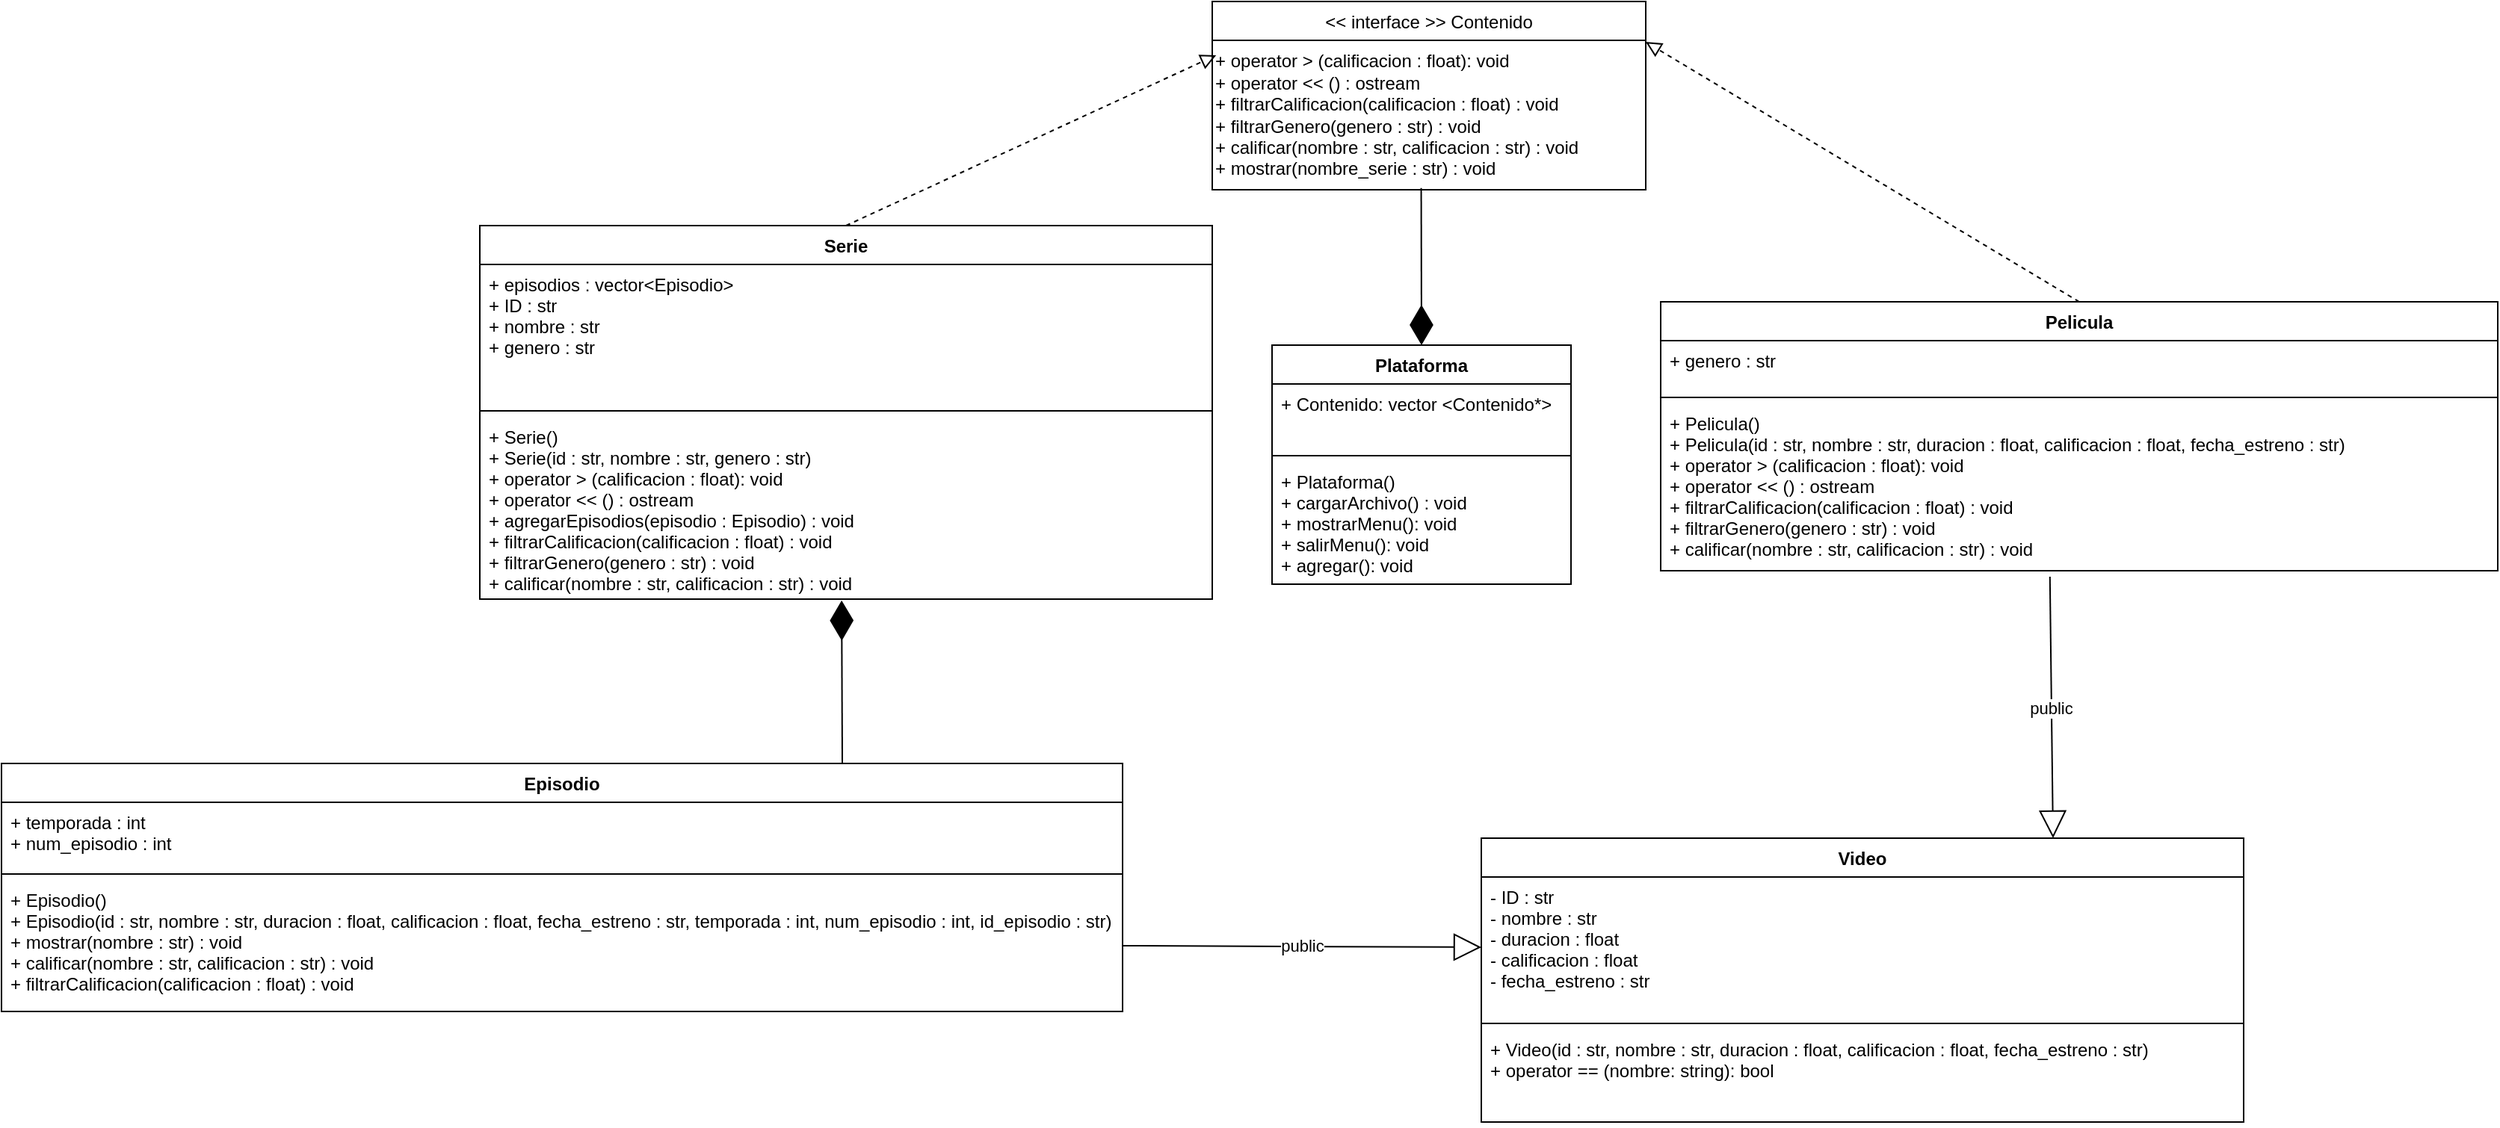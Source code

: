 <mxfile>
    <diagram id="ppowS1fELqJ7Noe-GLXV" name="Página-1">
        <mxGraphModel dx="1751" dy="209" grid="1" gridSize="10" guides="1" tooltips="1" connect="1" arrows="1" fold="1" page="0" pageScale="1" pageWidth="850" pageHeight="1100" math="0" shadow="0">
            <root>
                <mxCell id="0"/>
                <mxCell id="1" parent="0"/>
                <mxCell id="6" value="" style="endArrow=diamondThin;endFill=1;endSize=24;html=1;exitX=0.75;exitY=0;exitDx=0;exitDy=0;entryX=0.494;entryY=1.007;entryDx=0;entryDy=0;entryPerimeter=0;" parent="1" source="46" target="44" edge="1">
                    <mxGeometry width="160" relative="1" as="geometry">
                        <mxPoint x="165" y="433" as="sourcePoint"/>
                        <mxPoint x="165" y="370.0" as="targetPoint"/>
                    </mxGeometry>
                </mxCell>
                <mxCell id="13" value="public" style="endArrow=block;endSize=16;endFill=0;html=1;entryX=0.75;entryY=0;entryDx=0;entryDy=0;exitX=0.465;exitY=1.036;exitDx=0;exitDy=0;exitPerimeter=0;" parent="1" source="53" target="37" edge="1">
                    <mxGeometry width="160" relative="1" as="geometry">
                        <mxPoint x="740" y="360" as="sourcePoint"/>
                        <mxPoint x="530" y="500" as="targetPoint"/>
                    </mxGeometry>
                </mxCell>
                <mxCell id="14" value="public" style="endArrow=block;endSize=16;endFill=0;html=1;exitX=1;exitY=0.5;exitDx=0;exitDy=0;entryX=0;entryY=0.5;entryDx=0;entryDy=0;" parent="1" source="49" target="38" edge="1">
                    <mxGeometry width="160" relative="1" as="geometry">
                        <mxPoint x="235" y="508" as="sourcePoint"/>
                        <mxPoint x="410" y="570" as="targetPoint"/>
                    </mxGeometry>
                </mxCell>
                <mxCell id="17" value="&lt;&lt; interface &gt;&gt; Contenido" style="swimlane;fontStyle=0;childLayout=stackLayout;horizontal=1;startSize=26;fillColor=none;horizontalStack=0;resizeParent=1;resizeParentMax=0;resizeLast=0;collapsible=1;marginBottom=0;" parent="1" vertex="1">
                    <mxGeometry x="310" y="20" width="290" height="126" as="geometry"/>
                </mxCell>
                <mxCell id="18" value="+ operator &amp;gt; (calificacion : float): void&lt;br&gt;+ operator &amp;lt;&amp;lt; () : ostream&lt;br&gt;+ filtrarCalificacion(calificacion : float) : void&lt;br&gt;+ filtrarGenero(genero : str) : void&lt;br&gt;+ calificar(nombre : str,&amp;nbsp;calificacion : str) : void&lt;br&gt;+ mostrar(nombre_serie : str) : void" style="text;html=1;align=left;verticalAlign=middle;resizable=0;points=[];autosize=1;strokeColor=none;fillColor=none;" parent="17" vertex="1">
                    <mxGeometry y="26" width="290" height="100" as="geometry"/>
                </mxCell>
                <mxCell id="19" value="" style="endArrow=diamondThin;endFill=1;endSize=24;html=1;exitX=0.482;exitY=0.989;exitDx=0;exitDy=0;exitPerimeter=0;entryX=0.5;entryY=0;entryDx=0;entryDy=0;" parent="1" source="18" target="33" edge="1">
                    <mxGeometry width="160" relative="1" as="geometry">
                        <mxPoint x="270" y="311.459" as="sourcePoint"/>
                        <mxPoint x="430" y="210" as="targetPoint"/>
                    </mxGeometry>
                </mxCell>
                <mxCell id="21" value="" style="endArrow=block;startArrow=none;endFill=0;startFill=0;endSize=8;html=1;verticalAlign=bottom;dashed=1;labelBackgroundColor=none;exitX=0.5;exitY=0;exitDx=0;exitDy=0;entryX=0.009;entryY=0.1;entryDx=0;entryDy=0;entryPerimeter=0;" parent="1" source="41" target="18" edge="1">
                    <mxGeometry width="160" relative="1" as="geometry">
                        <mxPoint x="165" y="210" as="sourcePoint"/>
                        <mxPoint x="670" y="310" as="targetPoint"/>
                    </mxGeometry>
                </mxCell>
                <mxCell id="22" value="" style="endArrow=block;startArrow=none;endFill=0;startFill=0;endSize=8;html=1;verticalAlign=bottom;dashed=1;labelBackgroundColor=none;exitX=0.5;exitY=0;exitDx=0;exitDy=0;entryX=1;entryY=0.011;entryDx=0;entryDy=0;entryPerimeter=0;" parent="1" source="50" target="18" edge="1">
                    <mxGeometry width="160" relative="1" as="geometry">
                        <mxPoint x="680" y="210" as="sourcePoint"/>
                        <mxPoint x="359.646" y="91.68" as="targetPoint"/>
                    </mxGeometry>
                </mxCell>
                <mxCell id="33" value="Plataforma" style="swimlane;fontStyle=1;align=center;verticalAlign=top;childLayout=stackLayout;horizontal=1;startSize=26;horizontalStack=0;resizeParent=1;resizeParentMax=0;resizeLast=0;collapsible=1;marginBottom=0;" parent="1" vertex="1">
                    <mxGeometry x="350" y="250" width="200" height="160" as="geometry"/>
                </mxCell>
                <mxCell id="34" value="+ Contenido: vector &lt;Contenido*&gt;&#10;" style="text;strokeColor=none;fillColor=none;align=left;verticalAlign=top;spacingLeft=4;spacingRight=4;overflow=hidden;rotatable=0;points=[[0,0.5],[1,0.5]];portConstraint=eastwest;" parent="33" vertex="1">
                    <mxGeometry y="26" width="200" height="44" as="geometry"/>
                </mxCell>
                <mxCell id="35" value="" style="line;strokeWidth=1;fillColor=none;align=left;verticalAlign=middle;spacingTop=-1;spacingLeft=3;spacingRight=3;rotatable=0;labelPosition=right;points=[];portConstraint=eastwest;strokeColor=inherit;" parent="33" vertex="1">
                    <mxGeometry y="70" width="200" height="8" as="geometry"/>
                </mxCell>
                <mxCell id="36" value="+ Plataforma()&#10;+ cargarArchivo() : void&#10;+ mostrarMenu(): void&#10;+ salirMenu(): void&#10;+ agregar(): void" style="text;strokeColor=none;fillColor=none;align=left;verticalAlign=top;spacingLeft=4;spacingRight=4;overflow=hidden;rotatable=0;points=[[0,0.5],[1,0.5]];portConstraint=eastwest;" parent="33" vertex="1">
                    <mxGeometry y="78" width="200" height="82" as="geometry"/>
                </mxCell>
                <mxCell id="37" value="Video" style="swimlane;fontStyle=1;align=center;verticalAlign=top;childLayout=stackLayout;horizontal=1;startSize=26;horizontalStack=0;resizeParent=1;resizeParentMax=0;resizeLast=0;collapsible=1;marginBottom=0;" parent="1" vertex="1">
                    <mxGeometry x="490" y="580" width="510" height="190" as="geometry"/>
                </mxCell>
                <mxCell id="38" value="- ID : str&#10;- nombre : str&#10;- duracion : float&#10;- calificacion : float&#10;- fecha_estreno : str" style="text;strokeColor=none;fillColor=none;align=left;verticalAlign=top;spacingLeft=4;spacingRight=4;overflow=hidden;rotatable=0;points=[[0,0.5],[1,0.5]];portConstraint=eastwest;" parent="37" vertex="1">
                    <mxGeometry y="26" width="510" height="94" as="geometry"/>
                </mxCell>
                <mxCell id="39" value="" style="line;strokeWidth=1;fillColor=none;align=left;verticalAlign=middle;spacingTop=-1;spacingLeft=3;spacingRight=3;rotatable=0;labelPosition=right;points=[];portConstraint=eastwest;strokeColor=inherit;" parent="37" vertex="1">
                    <mxGeometry y="120" width="510" height="8" as="geometry"/>
                </mxCell>
                <mxCell id="40" value="+ Video(id : str, nombre : str, duracion : float, calificacion : float, fecha_estreno : str)&#10;+ operator == (nombre: string): bool&#10;" style="text;strokeColor=none;fillColor=none;align=left;verticalAlign=top;spacingLeft=4;spacingRight=4;overflow=hidden;rotatable=0;points=[[0,0.5],[1,0.5]];portConstraint=eastwest;" parent="37" vertex="1">
                    <mxGeometry y="128" width="510" height="62" as="geometry"/>
                </mxCell>
                <mxCell id="41" value="Serie" style="swimlane;fontStyle=1;align=center;verticalAlign=top;childLayout=stackLayout;horizontal=1;startSize=26;horizontalStack=0;resizeParent=1;resizeParentMax=0;resizeLast=0;collapsible=1;marginBottom=0;" parent="1" vertex="1">
                    <mxGeometry x="-180" y="170" width="490" height="250" as="geometry"/>
                </mxCell>
                <mxCell id="42" value="+ episodios : vector&lt;Episodio&gt;&#10;+ ID : str&#10;+ nombre : str&#10;+ genero : str" style="text;strokeColor=none;fillColor=none;align=left;verticalAlign=top;spacingLeft=4;spacingRight=4;overflow=hidden;rotatable=0;points=[[0,0.5],[1,0.5]];portConstraint=eastwest;" parent="41" vertex="1">
                    <mxGeometry y="26" width="490" height="94" as="geometry"/>
                </mxCell>
                <mxCell id="43" value="" style="line;strokeWidth=1;fillColor=none;align=left;verticalAlign=middle;spacingTop=-1;spacingLeft=3;spacingRight=3;rotatable=0;labelPosition=right;points=[];portConstraint=eastwest;strokeColor=inherit;" parent="41" vertex="1">
                    <mxGeometry y="120" width="490" height="8" as="geometry"/>
                </mxCell>
                <mxCell id="44" value="+ Serie()&#10;+ Serie(id : str, nombre : str, genero : str)&#10;+ operator &gt; (calificacion : float): void&#10;+ operator &lt;&lt; () : ostream&#10;+ agregarEpisodios(episodio : Episodio) : void&#10;+ filtrarCalificacion(calificacion : float) : void&#10;+ filtrarGenero(genero : str) : void&#10;+ calificar(nombre : str, calificacion : str) : void&#10;" style="text;strokeColor=none;fillColor=none;align=left;verticalAlign=top;spacingLeft=4;spacingRight=4;overflow=hidden;rotatable=0;points=[[0,0.5],[1,0.5]];portConstraint=eastwest;" parent="41" vertex="1">
                    <mxGeometry y="128" width="490" height="122" as="geometry"/>
                </mxCell>
                <mxCell id="46" value="Episodio" style="swimlane;fontStyle=1;align=center;verticalAlign=top;childLayout=stackLayout;horizontal=1;startSize=26;horizontalStack=0;resizeParent=1;resizeParentMax=0;resizeLast=0;collapsible=1;marginBottom=0;" parent="1" vertex="1">
                    <mxGeometry x="-500" y="530" width="750" height="166" as="geometry"/>
                </mxCell>
                <mxCell id="47" value="+ temporada : int&#10;+ num_episodio : int&#10;" style="text;strokeColor=none;fillColor=none;align=left;verticalAlign=top;spacingLeft=4;spacingRight=4;overflow=hidden;rotatable=0;points=[[0,0.5],[1,0.5]];portConstraint=eastwest;" parent="46" vertex="1">
                    <mxGeometry y="26" width="750" height="44" as="geometry"/>
                </mxCell>
                <mxCell id="48" value="" style="line;strokeWidth=1;fillColor=none;align=left;verticalAlign=middle;spacingTop=-1;spacingLeft=3;spacingRight=3;rotatable=0;labelPosition=right;points=[];portConstraint=eastwest;strokeColor=inherit;" parent="46" vertex="1">
                    <mxGeometry y="70" width="750" height="8" as="geometry"/>
                </mxCell>
                <mxCell id="49" value="+ Episodio()&#10;+ Episodio(id : str, nombre : str, duracion : float, calificacion : float, fecha_estreno : str, temporada : int, num_episodio : int, id_episodio : str)&#10;+ mostrar(nombre : str) : void&#10;+ calificar(nombre : str, calificacion : str) : void&#10;+ filtrarCalificacion(calificacion : float) : void" style="text;strokeColor=none;fillColor=none;align=left;verticalAlign=top;spacingLeft=4;spacingRight=4;overflow=hidden;rotatable=0;points=[[0,0.5],[1,0.5]];portConstraint=eastwest;" parent="46" vertex="1">
                    <mxGeometry y="78" width="750" height="88" as="geometry"/>
                </mxCell>
                <mxCell id="50" value="Pelicula" style="swimlane;fontStyle=1;align=center;verticalAlign=top;childLayout=stackLayout;horizontal=1;startSize=26;horizontalStack=0;resizeParent=1;resizeParentMax=0;resizeLast=0;collapsible=1;marginBottom=0;" parent="1" vertex="1">
                    <mxGeometry x="610" y="221" width="560" height="180" as="geometry"/>
                </mxCell>
                <mxCell id="51" value="+ genero : str&#10;" style="text;strokeColor=none;fillColor=none;align=left;verticalAlign=top;spacingLeft=4;spacingRight=4;overflow=hidden;rotatable=0;points=[[0,0.5],[1,0.5]];portConstraint=eastwest;" parent="50" vertex="1">
                    <mxGeometry y="26" width="560" height="34" as="geometry"/>
                </mxCell>
                <mxCell id="52" value="" style="line;strokeWidth=1;fillColor=none;align=left;verticalAlign=middle;spacingTop=-1;spacingLeft=3;spacingRight=3;rotatable=0;labelPosition=right;points=[];portConstraint=eastwest;strokeColor=inherit;" parent="50" vertex="1">
                    <mxGeometry y="60" width="560" height="8" as="geometry"/>
                </mxCell>
                <mxCell id="53" value="+ Pelicula()&#10;+ Pelicula(id : str, nombre : str, duracion : float, calificacion : float, fecha_estreno : str)&#10;+ operator &gt; (calificacion : float): void&#10;+ operator &lt;&lt; () : ostream&#10;+ filtrarCalificacion(calificacion : float) : void&#10;+ filtrarGenero(genero : str) : void&#10;+ calificar(nombre : str, calificacion : str) : void&#10;" style="text;strokeColor=none;fillColor=none;align=left;verticalAlign=top;spacingLeft=4;spacingRight=4;overflow=hidden;rotatable=0;points=[[0,0.5],[1,0.5]];portConstraint=eastwest;" parent="50" vertex="1">
                    <mxGeometry y="68" width="560" height="112" as="geometry"/>
                </mxCell>
            </root>
        </mxGraphModel>
    </diagram>
</mxfile>